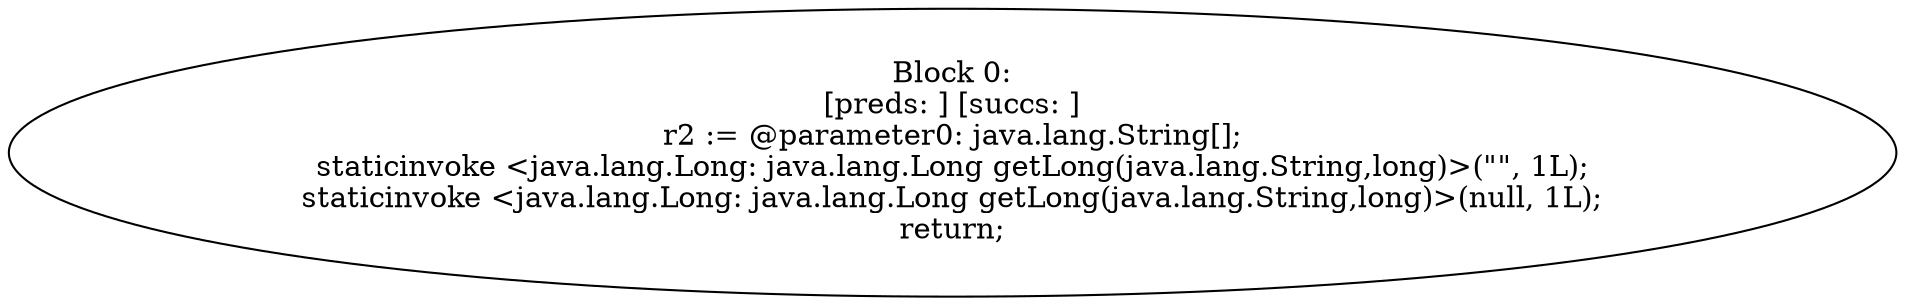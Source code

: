 digraph "unitGraph" {
    "Block 0:
[preds: ] [succs: ]
r2 := @parameter0: java.lang.String[];
staticinvoke <java.lang.Long: java.lang.Long getLong(java.lang.String,long)>(\"\", 1L);
staticinvoke <java.lang.Long: java.lang.Long getLong(java.lang.String,long)>(null, 1L);
return;
"
}
